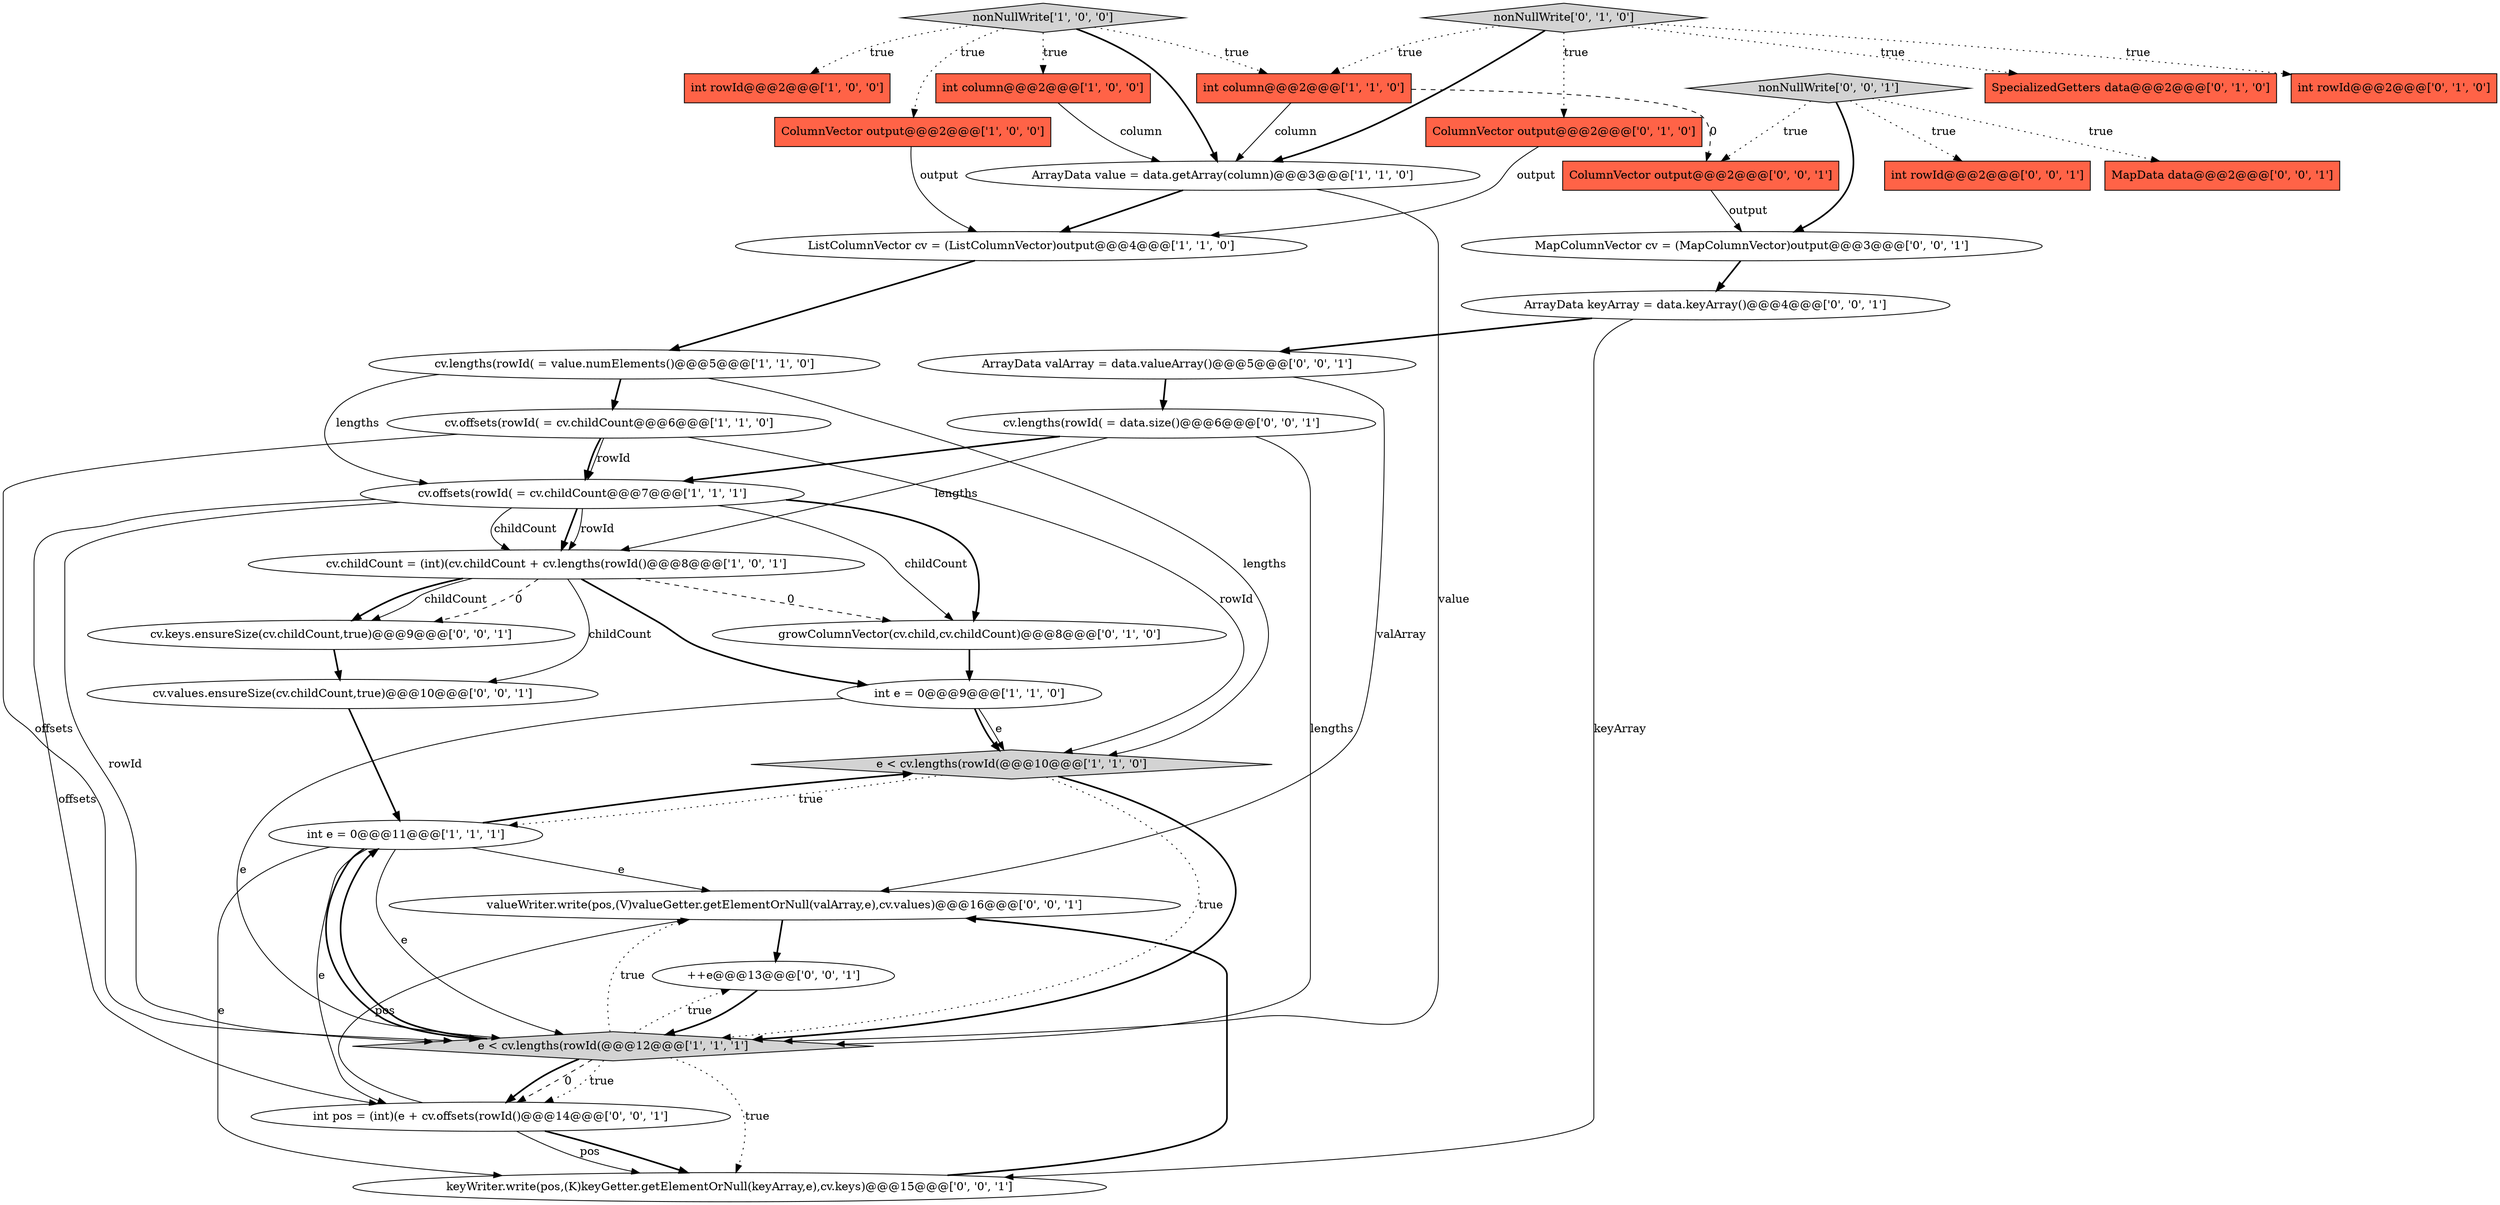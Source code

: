 digraph {
5 [style = filled, label = "e < cv.lengths(rowId(@@@10@@@['1', '1', '0']", fillcolor = lightgray, shape = diamond image = "AAA0AAABBB1BBB"];
22 [style = filled, label = "int pos = (int)(e + cv.offsets(rowId()@@@14@@@['0', '0', '1']", fillcolor = white, shape = ellipse image = "AAA0AAABBB3BBB"];
4 [style = filled, label = "ArrayData value = data.getArray(column)@@@3@@@['1', '1', '0']", fillcolor = white, shape = ellipse image = "AAA0AAABBB1BBB"];
28 [style = filled, label = "cv.values.ensureSize(cv.childCount,true)@@@10@@@['0', '0', '1']", fillcolor = white, shape = ellipse image = "AAA0AAABBB3BBB"];
15 [style = filled, label = "ColumnVector output@@@2@@@['0', '1', '0']", fillcolor = tomato, shape = box image = "AAA0AAABBB2BBB"];
26 [style = filled, label = "cv.lengths(rowId( = data.size()@@@6@@@['0', '0', '1']", fillcolor = white, shape = ellipse image = "AAA0AAABBB3BBB"];
16 [style = filled, label = "SpecializedGetters data@@@2@@@['0', '1', '0']", fillcolor = tomato, shape = box image = "AAA0AAABBB2BBB"];
8 [style = filled, label = "nonNullWrite['1', '0', '0']", fillcolor = lightgray, shape = diamond image = "AAA0AAABBB1BBB"];
10 [style = filled, label = "ListColumnVector cv = (ListColumnVector)output@@@4@@@['1', '1', '0']", fillcolor = white, shape = ellipse image = "AAA0AAABBB1BBB"];
1 [style = filled, label = "int e = 0@@@11@@@['1', '1', '1']", fillcolor = white, shape = ellipse image = "AAA0AAABBB1BBB"];
18 [style = filled, label = "growColumnVector(cv.child,cv.childCount)@@@8@@@['0', '1', '0']", fillcolor = white, shape = ellipse image = "AAA1AAABBB2BBB"];
11 [style = filled, label = "ColumnVector output@@@2@@@['1', '0', '0']", fillcolor = tomato, shape = box image = "AAA0AAABBB1BBB"];
9 [style = filled, label = "int column@@@2@@@['1', '0', '0']", fillcolor = tomato, shape = box image = "AAA0AAABBB1BBB"];
33 [style = filled, label = "ArrayData keyArray = data.keyArray()@@@4@@@['0', '0', '1']", fillcolor = white, shape = ellipse image = "AAA0AAABBB3BBB"];
30 [style = filled, label = "ColumnVector output@@@2@@@['0', '0', '1']", fillcolor = tomato, shape = box image = "AAA0AAABBB3BBB"];
21 [style = filled, label = "ArrayData valArray = data.valueArray()@@@5@@@['0', '0', '1']", fillcolor = white, shape = ellipse image = "AAA0AAABBB3BBB"];
2 [style = filled, label = "cv.childCount = (int)(cv.childCount + cv.lengths(rowId()@@@8@@@['1', '0', '1']", fillcolor = white, shape = ellipse image = "AAA0AAABBB1BBB"];
25 [style = filled, label = "cv.keys.ensureSize(cv.childCount,true)@@@9@@@['0', '0', '1']", fillcolor = white, shape = ellipse image = "AAA0AAABBB3BBB"];
27 [style = filled, label = "int rowId@@@2@@@['0', '0', '1']", fillcolor = tomato, shape = box image = "AAA0AAABBB3BBB"];
17 [style = filled, label = "nonNullWrite['0', '1', '0']", fillcolor = lightgray, shape = diamond image = "AAA0AAABBB2BBB"];
7 [style = filled, label = "e < cv.lengths(rowId(@@@12@@@['1', '1', '1']", fillcolor = lightgray, shape = diamond image = "AAA0AAABBB1BBB"];
13 [style = filled, label = "int column@@@2@@@['1', '1', '0']", fillcolor = tomato, shape = box image = "AAA0AAABBB1BBB"];
14 [style = filled, label = "cv.offsets(rowId( = cv.childCount@@@6@@@['1', '1', '0']", fillcolor = white, shape = ellipse image = "AAA0AAABBB1BBB"];
29 [style = filled, label = "MapData data@@@2@@@['0', '0', '1']", fillcolor = tomato, shape = box image = "AAA0AAABBB3BBB"];
31 [style = filled, label = "MapColumnVector cv = (MapColumnVector)output@@@3@@@['0', '0', '1']", fillcolor = white, shape = ellipse image = "AAA0AAABBB3BBB"];
24 [style = filled, label = "++e@@@13@@@['0', '0', '1']", fillcolor = white, shape = ellipse image = "AAA0AAABBB3BBB"];
6 [style = filled, label = "int rowId@@@2@@@['1', '0', '0']", fillcolor = tomato, shape = box image = "AAA0AAABBB1BBB"];
0 [style = filled, label = "int e = 0@@@9@@@['1', '1', '0']", fillcolor = white, shape = ellipse image = "AAA0AAABBB1BBB"];
32 [style = filled, label = "keyWriter.write(pos,(K)keyGetter.getElementOrNull(keyArray,e),cv.keys)@@@15@@@['0', '0', '1']", fillcolor = white, shape = ellipse image = "AAA0AAABBB3BBB"];
19 [style = filled, label = "int rowId@@@2@@@['0', '1', '0']", fillcolor = tomato, shape = box image = "AAA0AAABBB2BBB"];
23 [style = filled, label = "nonNullWrite['0', '0', '1']", fillcolor = lightgray, shape = diamond image = "AAA0AAABBB3BBB"];
3 [style = filled, label = "cv.offsets(rowId( = cv.childCount@@@7@@@['1', '1', '1']", fillcolor = white, shape = ellipse image = "AAA0AAABBB1BBB"];
12 [style = filled, label = "cv.lengths(rowId( = value.numElements()@@@5@@@['1', '1', '0']", fillcolor = white, shape = ellipse image = "AAA0AAABBB1BBB"];
20 [style = filled, label = "valueWriter.write(pos,(V)valueGetter.getElementOrNull(valArray,e),cv.values)@@@16@@@['0', '0', '1']", fillcolor = white, shape = ellipse image = "AAA0AAABBB3BBB"];
15->10 [style = solid, label="output"];
2->28 [style = solid, label="childCount"];
17->19 [style = dotted, label="true"];
3->2 [style = solid, label="childCount"];
3->18 [style = solid, label="childCount"];
14->5 [style = solid, label="rowId"];
8->11 [style = dotted, label="true"];
14->3 [style = bold, label=""];
24->7 [style = bold, label=""];
22->32 [style = solid, label="pos"];
0->7 [style = solid, label="e"];
8->4 [style = bold, label=""];
14->7 [style = solid, label="offsets"];
0->5 [style = solid, label="e"];
3->2 [style = bold, label=""];
17->16 [style = dotted, label="true"];
13->4 [style = solid, label="column"];
2->25 [style = dashed, label="0"];
12->14 [style = bold, label=""];
9->4 [style = solid, label="column"];
26->2 [style = solid, label="lengths"];
8->6 [style = dotted, label="true"];
1->22 [style = solid, label="e"];
17->13 [style = dotted, label="true"];
2->18 [style = dashed, label="0"];
5->7 [style = dotted, label="true"];
4->7 [style = solid, label="value"];
3->7 [style = solid, label="rowId"];
7->22 [style = bold, label=""];
23->29 [style = dotted, label="true"];
3->2 [style = solid, label="rowId"];
3->18 [style = bold, label=""];
2->25 [style = bold, label=""];
1->20 [style = solid, label="e"];
10->12 [style = bold, label=""];
33->21 [style = bold, label=""];
33->32 [style = solid, label="keyArray"];
17->4 [style = bold, label=""];
22->32 [style = bold, label=""];
32->20 [style = bold, label=""];
23->31 [style = bold, label=""];
17->15 [style = dotted, label="true"];
25->28 [style = bold, label=""];
23->27 [style = dotted, label="true"];
28->1 [style = bold, label=""];
21->26 [style = bold, label=""];
7->22 [style = dashed, label="0"];
11->10 [style = solid, label="output"];
30->31 [style = solid, label="output"];
12->3 [style = solid, label="lengths"];
8->13 [style = dotted, label="true"];
26->7 [style = solid, label="lengths"];
20->24 [style = bold, label=""];
7->24 [style = dotted, label="true"];
4->10 [style = bold, label=""];
23->30 [style = dotted, label="true"];
2->0 [style = bold, label=""];
5->1 [style = dotted, label="true"];
7->1 [style = bold, label=""];
12->5 [style = solid, label="lengths"];
0->5 [style = bold, label=""];
1->7 [style = bold, label=""];
1->32 [style = solid, label="e"];
26->3 [style = bold, label=""];
31->33 [style = bold, label=""];
7->32 [style = dotted, label="true"];
3->22 [style = solid, label="offsets"];
7->22 [style = dotted, label="true"];
14->3 [style = solid, label="rowId"];
1->7 [style = solid, label="e"];
7->20 [style = dotted, label="true"];
22->20 [style = solid, label="pos"];
5->7 [style = bold, label=""];
13->30 [style = dashed, label="0"];
2->25 [style = solid, label="childCount"];
21->20 [style = solid, label="valArray"];
18->0 [style = bold, label=""];
1->5 [style = bold, label=""];
8->9 [style = dotted, label="true"];
}

